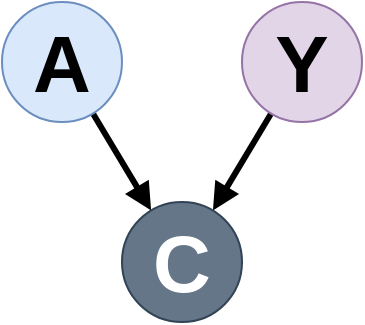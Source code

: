 <mxfile version="21.6.5">
  <diagram name="Page-1" id="qIHnqL3YpAx4ovSOnNfN">
    <mxGraphModel dx="394" dy="461" grid="1" gridSize="10" guides="1" tooltips="1" connect="1" arrows="1" fold="1" page="0" pageScale="1" pageWidth="827" pageHeight="1169" math="0" shadow="0">
      <root>
        <mxCell id="0" />
        <mxCell id="1" parent="0" />
        <mxCell id="GG0Py4mNQ_er1eh0wpnd-3" value="" style="rounded=0;orthogonalLoop=1;jettySize=auto;html=1;endArrow=block;endFill=1;strokeWidth=3;" parent="1" source="GG0Py4mNQ_er1eh0wpnd-1" target="GG0Py4mNQ_er1eh0wpnd-2" edge="1">
          <mxGeometry relative="1" as="geometry" />
        </mxCell>
        <mxCell id="GG0Py4mNQ_er1eh0wpnd-1" value="A" style="ellipse;whiteSpace=wrap;html=1;aspect=fixed;fillColor=#dae8fc;strokeColor=#6c8ebf;fontStyle=1;fontSize=40;" parent="1" vertex="1">
          <mxGeometry x="410" y="220" width="60" height="60" as="geometry" />
        </mxCell>
        <mxCell id="GG0Py4mNQ_er1eh0wpnd-10" value="" style="rounded=0;orthogonalLoop=1;jettySize=auto;html=1;strokeWidth=3;endArrow=none;endFill=0;startArrow=block;startFill=1;" parent="1" source="GG0Py4mNQ_er1eh0wpnd-2" target="GG0Py4mNQ_er1eh0wpnd-9" edge="1">
          <mxGeometry relative="1" as="geometry" />
        </mxCell>
        <mxCell id="GG0Py4mNQ_er1eh0wpnd-2" value="C" style="ellipse;whiteSpace=wrap;html=1;aspect=fixed;fillColor=#647687;strokeColor=#314354;fontStyle=1;fontSize=40;fontColor=#ffffff;" parent="1" vertex="1">
          <mxGeometry x="470" y="320" width="60" height="60" as="geometry" />
        </mxCell>
        <mxCell id="GG0Py4mNQ_er1eh0wpnd-9" value="Y" style="ellipse;whiteSpace=wrap;html=1;aspect=fixed;fillColor=#e1d5e7;strokeColor=#9673a6;fontStyle=1;fontSize=40;" parent="1" vertex="1">
          <mxGeometry x="530" y="220" width="60" height="60" as="geometry" />
        </mxCell>
      </root>
    </mxGraphModel>
  </diagram>
</mxfile>
